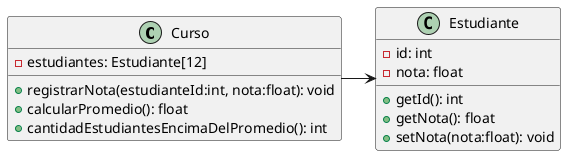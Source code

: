 @startuml notas

class Curso {
  - estudiantes: Estudiante[12]
  + registrarNota(estudianteId:int, nota:float): void
  + calcularPromedio(): float
  + cantidadEstudiantesEncimaDelPromedio(): int
}

class Estudiante {
  - id: int
  - nota: float
  + getId(): int
  + getNota(): float
  + setNota(nota:float): void
}

Curso -> Estudiante

@enduml

